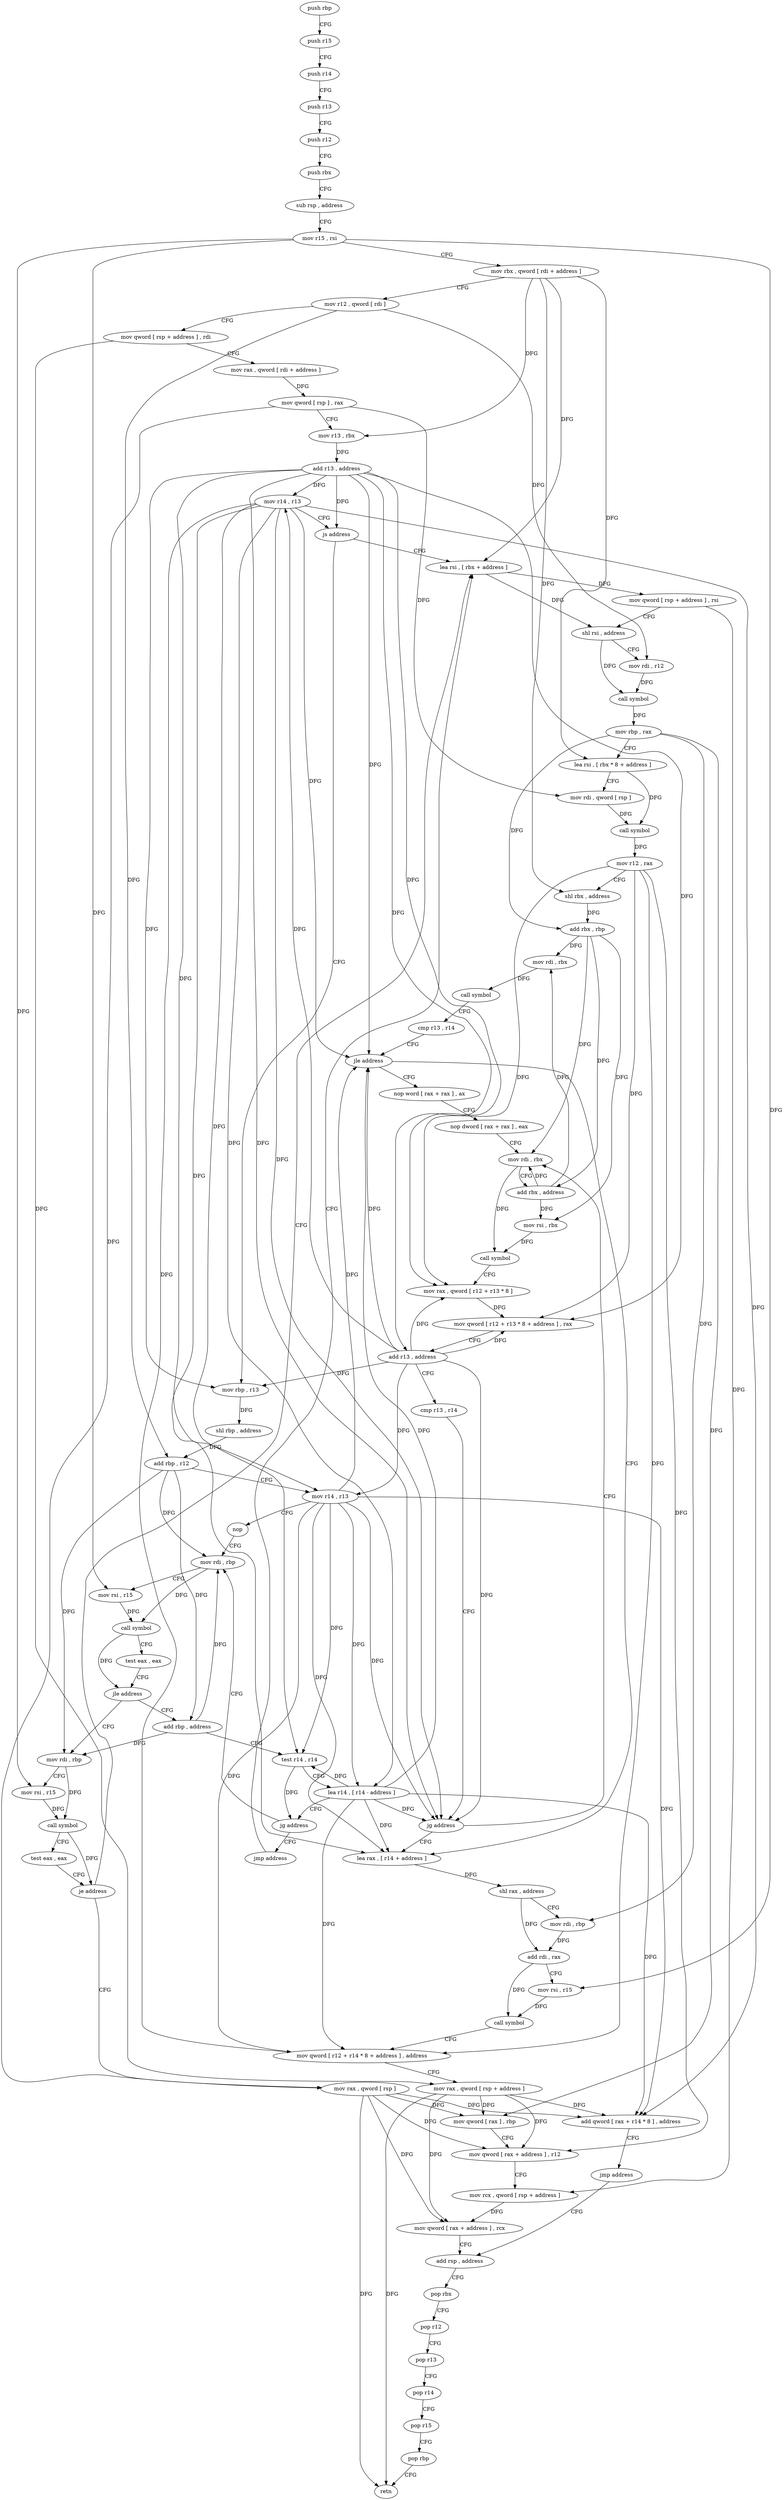 digraph "func" {
"4215312" [label = "push rbp" ]
"4215313" [label = "push r15" ]
"4215315" [label = "push r14" ]
"4215317" [label = "push r13" ]
"4215319" [label = "push r12" ]
"4215321" [label = "push rbx" ]
"4215322" [label = "sub rsp , address" ]
"4215326" [label = "mov r15 , rsi" ]
"4215329" [label = "mov rbx , qword [ rdi + address ]" ]
"4215333" [label = "mov r12 , qword [ rdi ]" ]
"4215336" [label = "mov qword [ rsp + address ] , rdi" ]
"4215341" [label = "mov rax , qword [ rdi + address ]" ]
"4215345" [label = "mov qword [ rsp ] , rax" ]
"4215349" [label = "mov r13 , rbx" ]
"4215352" [label = "add r13 , address" ]
"4215356" [label = "mov r14 , r13" ]
"4215359" [label = "js address" ]
"4215425" [label = "lea rsi , [ rbx + address ]" ]
"4215361" [label = "mov rbp , r13" ]
"4215429" [label = "mov qword [ rsp + address ] , rsi" ]
"4215434" [label = "shl rsi , address" ]
"4215438" [label = "mov rdi , r12" ]
"4215441" [label = "call symbol" ]
"4215446" [label = "mov rbp , rax" ]
"4215449" [label = "lea rsi , [ rbx * 8 + address ]" ]
"4215457" [label = "mov rdi , qword [ rsp ]" ]
"4215461" [label = "call symbol" ]
"4215466" [label = "mov r12 , rax" ]
"4215469" [label = "shl rbx , address" ]
"4215473" [label = "add rbx , rbp" ]
"4215476" [label = "mov rdi , rbx" ]
"4215479" [label = "call symbol" ]
"4215484" [label = "cmp r13 , r14" ]
"4215487" [label = "jle address" ]
"4215537" [label = "lea rax , [ r14 + address ]" ]
"4215489" [label = "nop word [ rax + rax ] , ax" ]
"4215364" [label = "shl rbp , address" ]
"4215368" [label = "add rbp , r12" ]
"4215371" [label = "mov r14 , r13" ]
"4215374" [label = "nop" ]
"4215376" [label = "mov rdi , rbp" ]
"4215541" [label = "shl rax , address" ]
"4215545" [label = "mov rdi , rbp" ]
"4215548" [label = "add rdi , rax" ]
"4215551" [label = "mov rsi , r15" ]
"4215554" [label = "call symbol" ]
"4215559" [label = "mov qword [ r12 + r14 * 8 + address ] , address" ]
"4215568" [label = "mov rax , qword [ rsp + address ]" ]
"4215573" [label = "mov qword [ rax ] , rbp" ]
"4215576" [label = "mov qword [ rax + address ] , r12" ]
"4215580" [label = "mov rcx , qword [ rsp + address ]" ]
"4215585" [label = "mov qword [ rax + address ] , rcx" ]
"4215589" [label = "add rsp , address" ]
"4215499" [label = "nop dword [ rax + rax ] , eax" ]
"4215504" [label = "mov rdi , rbx" ]
"4215406" [label = "mov rdi , rbp" ]
"4215409" [label = "mov rsi , r15" ]
"4215412" [label = "call symbol" ]
"4215417" [label = "test eax , eax" ]
"4215419" [label = "je address" ]
"4215604" [label = "mov rax , qword [ rsp ]" ]
"4215391" [label = "add rbp , address" ]
"4215395" [label = "test r14 , r14" ]
"4215398" [label = "lea r14 , [ r14 - address ]" ]
"4215402" [label = "jg address" ]
"4215404" [label = "jmp address" ]
"4215507" [label = "add rbx , address" ]
"4215511" [label = "mov rsi , rbx" ]
"4215514" [label = "call symbol" ]
"4215519" [label = "mov rax , qword [ r12 + r13 * 8 ]" ]
"4215523" [label = "mov qword [ r12 + r13 * 8 + address ] , rax" ]
"4215528" [label = "add r13 , address" ]
"4215532" [label = "cmp r13 , r14" ]
"4215535" [label = "jg address" ]
"4215608" [label = "add qword [ rax + r14 * 8 ] , address" ]
"4215613" [label = "jmp address" ]
"4215379" [label = "mov rsi , r15" ]
"4215382" [label = "call symbol" ]
"4215387" [label = "test eax , eax" ]
"4215389" [label = "jle address" ]
"4215593" [label = "pop rbx" ]
"4215594" [label = "pop r12" ]
"4215596" [label = "pop r13" ]
"4215598" [label = "pop r14" ]
"4215600" [label = "pop r15" ]
"4215602" [label = "pop rbp" ]
"4215603" [label = "retn" ]
"4215312" -> "4215313" [ label = "CFG" ]
"4215313" -> "4215315" [ label = "CFG" ]
"4215315" -> "4215317" [ label = "CFG" ]
"4215317" -> "4215319" [ label = "CFG" ]
"4215319" -> "4215321" [ label = "CFG" ]
"4215321" -> "4215322" [ label = "CFG" ]
"4215322" -> "4215326" [ label = "CFG" ]
"4215326" -> "4215329" [ label = "CFG" ]
"4215326" -> "4215551" [ label = "DFG" ]
"4215326" -> "4215379" [ label = "DFG" ]
"4215326" -> "4215409" [ label = "DFG" ]
"4215329" -> "4215333" [ label = "CFG" ]
"4215329" -> "4215349" [ label = "DFG" ]
"4215329" -> "4215425" [ label = "DFG" ]
"4215329" -> "4215449" [ label = "DFG" ]
"4215329" -> "4215469" [ label = "DFG" ]
"4215333" -> "4215336" [ label = "CFG" ]
"4215333" -> "4215438" [ label = "DFG" ]
"4215333" -> "4215368" [ label = "DFG" ]
"4215336" -> "4215341" [ label = "CFG" ]
"4215336" -> "4215568" [ label = "DFG" ]
"4215341" -> "4215345" [ label = "DFG" ]
"4215345" -> "4215349" [ label = "CFG" ]
"4215345" -> "4215457" [ label = "DFG" ]
"4215345" -> "4215604" [ label = "DFG" ]
"4215349" -> "4215352" [ label = "DFG" ]
"4215352" -> "4215356" [ label = "DFG" ]
"4215352" -> "4215487" [ label = "DFG" ]
"4215352" -> "4215361" [ label = "DFG" ]
"4215352" -> "4215371" [ label = "DFG" ]
"4215352" -> "4215519" [ label = "DFG" ]
"4215352" -> "4215523" [ label = "DFG" ]
"4215352" -> "4215528" [ label = "DFG" ]
"4215352" -> "4215535" [ label = "DFG" ]
"4215352" -> "4215359" [ label = "DFG" ]
"4215356" -> "4215359" [ label = "CFG" ]
"4215356" -> "4215487" [ label = "DFG" ]
"4215356" -> "4215537" [ label = "DFG" ]
"4215356" -> "4215559" [ label = "DFG" ]
"4215356" -> "4215535" [ label = "DFG" ]
"4215356" -> "4215395" [ label = "DFG" ]
"4215356" -> "4215398" [ label = "DFG" ]
"4215356" -> "4215608" [ label = "DFG" ]
"4215359" -> "4215425" [ label = "CFG" ]
"4215359" -> "4215361" [ label = "CFG" ]
"4215425" -> "4215429" [ label = "DFG" ]
"4215425" -> "4215434" [ label = "DFG" ]
"4215361" -> "4215364" [ label = "DFG" ]
"4215429" -> "4215434" [ label = "CFG" ]
"4215429" -> "4215580" [ label = "DFG" ]
"4215434" -> "4215438" [ label = "CFG" ]
"4215434" -> "4215441" [ label = "DFG" ]
"4215438" -> "4215441" [ label = "DFG" ]
"4215441" -> "4215446" [ label = "DFG" ]
"4215446" -> "4215449" [ label = "CFG" ]
"4215446" -> "4215473" [ label = "DFG" ]
"4215446" -> "4215545" [ label = "DFG" ]
"4215446" -> "4215573" [ label = "DFG" ]
"4215449" -> "4215457" [ label = "CFG" ]
"4215449" -> "4215461" [ label = "DFG" ]
"4215457" -> "4215461" [ label = "DFG" ]
"4215461" -> "4215466" [ label = "DFG" ]
"4215466" -> "4215469" [ label = "CFG" ]
"4215466" -> "4215559" [ label = "DFG" ]
"4215466" -> "4215576" [ label = "DFG" ]
"4215466" -> "4215519" [ label = "DFG" ]
"4215466" -> "4215523" [ label = "DFG" ]
"4215469" -> "4215473" [ label = "DFG" ]
"4215473" -> "4215476" [ label = "DFG" ]
"4215473" -> "4215504" [ label = "DFG" ]
"4215473" -> "4215507" [ label = "DFG" ]
"4215473" -> "4215511" [ label = "DFG" ]
"4215476" -> "4215479" [ label = "DFG" ]
"4215479" -> "4215484" [ label = "CFG" ]
"4215484" -> "4215487" [ label = "CFG" ]
"4215487" -> "4215537" [ label = "CFG" ]
"4215487" -> "4215489" [ label = "CFG" ]
"4215537" -> "4215541" [ label = "DFG" ]
"4215489" -> "4215499" [ label = "CFG" ]
"4215364" -> "4215368" [ label = "DFG" ]
"4215368" -> "4215371" [ label = "CFG" ]
"4215368" -> "4215376" [ label = "DFG" ]
"4215368" -> "4215406" [ label = "DFG" ]
"4215368" -> "4215391" [ label = "DFG" ]
"4215371" -> "4215374" [ label = "CFG" ]
"4215371" -> "4215487" [ label = "DFG" ]
"4215371" -> "4215537" [ label = "DFG" ]
"4215371" -> "4215559" [ label = "DFG" ]
"4215371" -> "4215535" [ label = "DFG" ]
"4215371" -> "4215395" [ label = "DFG" ]
"4215371" -> "4215398" [ label = "DFG" ]
"4215371" -> "4215608" [ label = "DFG" ]
"4215374" -> "4215376" [ label = "CFG" ]
"4215376" -> "4215379" [ label = "CFG" ]
"4215376" -> "4215382" [ label = "DFG" ]
"4215541" -> "4215545" [ label = "CFG" ]
"4215541" -> "4215548" [ label = "DFG" ]
"4215545" -> "4215548" [ label = "DFG" ]
"4215548" -> "4215551" [ label = "CFG" ]
"4215548" -> "4215554" [ label = "DFG" ]
"4215551" -> "4215554" [ label = "DFG" ]
"4215554" -> "4215559" [ label = "CFG" ]
"4215559" -> "4215568" [ label = "CFG" ]
"4215568" -> "4215573" [ label = "DFG" ]
"4215568" -> "4215576" [ label = "DFG" ]
"4215568" -> "4215585" [ label = "DFG" ]
"4215568" -> "4215603" [ label = "DFG" ]
"4215568" -> "4215608" [ label = "DFG" ]
"4215573" -> "4215576" [ label = "CFG" ]
"4215576" -> "4215580" [ label = "CFG" ]
"4215580" -> "4215585" [ label = "DFG" ]
"4215585" -> "4215589" [ label = "CFG" ]
"4215589" -> "4215593" [ label = "CFG" ]
"4215499" -> "4215504" [ label = "CFG" ]
"4215504" -> "4215507" [ label = "CFG" ]
"4215504" -> "4215514" [ label = "DFG" ]
"4215406" -> "4215409" [ label = "CFG" ]
"4215406" -> "4215412" [ label = "DFG" ]
"4215409" -> "4215412" [ label = "DFG" ]
"4215412" -> "4215417" [ label = "CFG" ]
"4215412" -> "4215419" [ label = "DFG" ]
"4215417" -> "4215419" [ label = "CFG" ]
"4215419" -> "4215604" [ label = "CFG" ]
"4215419" -> "4215425" [ label = "CFG" ]
"4215604" -> "4215608" [ label = "DFG" ]
"4215604" -> "4215573" [ label = "DFG" ]
"4215604" -> "4215576" [ label = "DFG" ]
"4215604" -> "4215585" [ label = "DFG" ]
"4215604" -> "4215603" [ label = "DFG" ]
"4215391" -> "4215395" [ label = "CFG" ]
"4215391" -> "4215376" [ label = "DFG" ]
"4215391" -> "4215406" [ label = "DFG" ]
"4215395" -> "4215398" [ label = "CFG" ]
"4215395" -> "4215402" [ label = "DFG" ]
"4215398" -> "4215402" [ label = "CFG" ]
"4215398" -> "4215487" [ label = "DFG" ]
"4215398" -> "4215537" [ label = "DFG" ]
"4215398" -> "4215559" [ label = "DFG" ]
"4215398" -> "4215535" [ label = "DFG" ]
"4215398" -> "4215395" [ label = "DFG" ]
"4215398" -> "4215608" [ label = "DFG" ]
"4215402" -> "4215376" [ label = "CFG" ]
"4215402" -> "4215404" [ label = "CFG" ]
"4215404" -> "4215425" [ label = "CFG" ]
"4215507" -> "4215511" [ label = "DFG" ]
"4215507" -> "4215476" [ label = "DFG" ]
"4215507" -> "4215504" [ label = "DFG" ]
"4215511" -> "4215514" [ label = "DFG" ]
"4215514" -> "4215519" [ label = "CFG" ]
"4215519" -> "4215523" [ label = "DFG" ]
"4215523" -> "4215528" [ label = "CFG" ]
"4215528" -> "4215532" [ label = "CFG" ]
"4215528" -> "4215356" [ label = "DFG" ]
"4215528" -> "4215361" [ label = "DFG" ]
"4215528" -> "4215371" [ label = "DFG" ]
"4215528" -> "4215519" [ label = "DFG" ]
"4215528" -> "4215487" [ label = "DFG" ]
"4215528" -> "4215523" [ label = "DFG" ]
"4215528" -> "4215535" [ label = "DFG" ]
"4215532" -> "4215535" [ label = "CFG" ]
"4215535" -> "4215504" [ label = "CFG" ]
"4215535" -> "4215537" [ label = "CFG" ]
"4215608" -> "4215613" [ label = "CFG" ]
"4215613" -> "4215589" [ label = "CFG" ]
"4215379" -> "4215382" [ label = "DFG" ]
"4215382" -> "4215387" [ label = "CFG" ]
"4215382" -> "4215389" [ label = "DFG" ]
"4215387" -> "4215389" [ label = "CFG" ]
"4215389" -> "4215406" [ label = "CFG" ]
"4215389" -> "4215391" [ label = "CFG" ]
"4215593" -> "4215594" [ label = "CFG" ]
"4215594" -> "4215596" [ label = "CFG" ]
"4215596" -> "4215598" [ label = "CFG" ]
"4215598" -> "4215600" [ label = "CFG" ]
"4215600" -> "4215602" [ label = "CFG" ]
"4215602" -> "4215603" [ label = "CFG" ]
}
